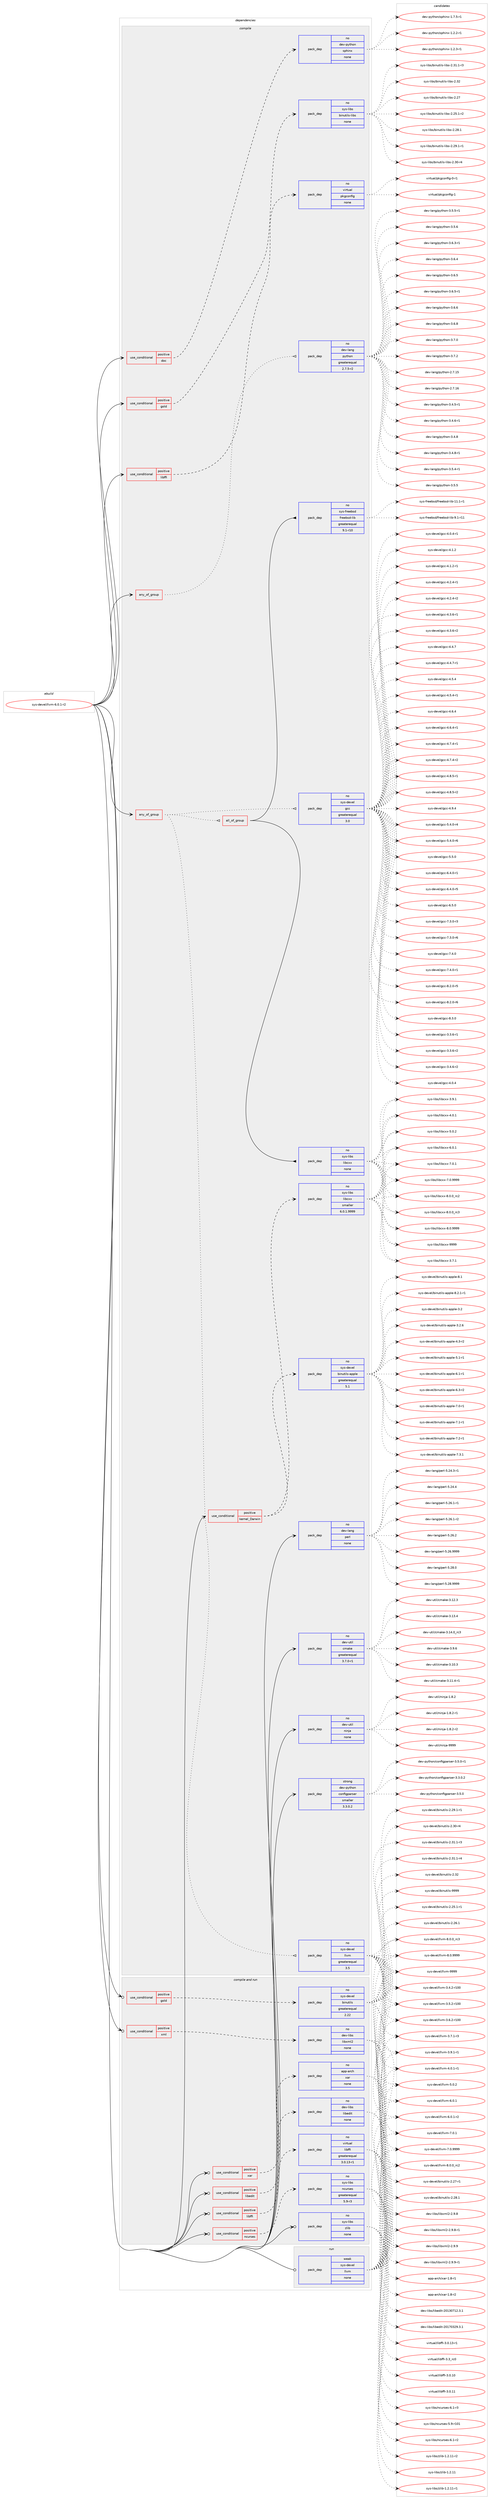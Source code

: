 digraph prolog {

# *************
# Graph options
# *************

newrank=true;
concentrate=true;
compound=true;
graph [rankdir=LR,fontname=Helvetica,fontsize=10,ranksep=1.5];#, ranksep=2.5, nodesep=0.2];
edge  [arrowhead=vee];
node  [fontname=Helvetica,fontsize=10];

# **********
# The ebuild
# **********

subgraph cluster_leftcol {
color=gray;
rank=same;
label=<<i>ebuild</i>>;
id [label="sys-devel/llvm-6.0.1-r2", color=red, width=4, href="../sys-devel/llvm-6.0.1-r2.svg"];
}

# ****************
# The dependencies
# ****************

subgraph cluster_midcol {
color=gray;
label=<<i>dependencies</i>>;
subgraph cluster_compile {
fillcolor="#eeeeee";
style=filled;
label=<<i>compile</i>>;
subgraph any27458 {
dependency1729693 [label=<<TABLE BORDER="0" CELLBORDER="1" CELLSPACING="0" CELLPADDING="4"><TR><TD CELLPADDING="10">any_of_group</TD></TR></TABLE>>, shape=none, color=red];subgraph pack1241264 {
dependency1729694 [label=<<TABLE BORDER="0" CELLBORDER="1" CELLSPACING="0" CELLPADDING="4" WIDTH="220"><TR><TD ROWSPAN="6" CELLPADDING="30">pack_dep</TD></TR><TR><TD WIDTH="110">no</TD></TR><TR><TD>dev-lang</TD></TR><TR><TD>python</TD></TR><TR><TD>greaterequal</TD></TR><TR><TD>2.7.5-r2</TD></TR></TABLE>>, shape=none, color=blue];
}
dependency1729693:e -> dependency1729694:w [weight=20,style="dotted",arrowhead="oinv"];
}
id:e -> dependency1729693:w [weight=20,style="solid",arrowhead="vee"];
subgraph any27459 {
dependency1729695 [label=<<TABLE BORDER="0" CELLBORDER="1" CELLSPACING="0" CELLPADDING="4"><TR><TD CELLPADDING="10">any_of_group</TD></TR></TABLE>>, shape=none, color=red];subgraph pack1241265 {
dependency1729696 [label=<<TABLE BORDER="0" CELLBORDER="1" CELLSPACING="0" CELLPADDING="4" WIDTH="220"><TR><TD ROWSPAN="6" CELLPADDING="30">pack_dep</TD></TR><TR><TD WIDTH="110">no</TD></TR><TR><TD>sys-devel</TD></TR><TR><TD>gcc</TD></TR><TR><TD>greaterequal</TD></TR><TR><TD>3.0</TD></TR></TABLE>>, shape=none, color=blue];
}
dependency1729695:e -> dependency1729696:w [weight=20,style="dotted",arrowhead="oinv"];
subgraph pack1241266 {
dependency1729697 [label=<<TABLE BORDER="0" CELLBORDER="1" CELLSPACING="0" CELLPADDING="4" WIDTH="220"><TR><TD ROWSPAN="6" CELLPADDING="30">pack_dep</TD></TR><TR><TD WIDTH="110">no</TD></TR><TR><TD>sys-devel</TD></TR><TR><TD>llvm</TD></TR><TR><TD>greaterequal</TD></TR><TR><TD>3.5</TD></TR></TABLE>>, shape=none, color=blue];
}
dependency1729695:e -> dependency1729697:w [weight=20,style="dotted",arrowhead="oinv"];
subgraph all905 {
dependency1729698 [label=<<TABLE BORDER="0" CELLBORDER="1" CELLSPACING="0" CELLPADDING="4"><TR><TD CELLPADDING="10">all_of_group</TD></TR></TABLE>>, shape=none, color=red];subgraph pack1241267 {
dependency1729699 [label=<<TABLE BORDER="0" CELLBORDER="1" CELLSPACING="0" CELLPADDING="4" WIDTH="220"><TR><TD ROWSPAN="6" CELLPADDING="30">pack_dep</TD></TR><TR><TD WIDTH="110">no</TD></TR><TR><TD>sys-freebsd</TD></TR><TR><TD>freebsd-lib</TD></TR><TR><TD>greaterequal</TD></TR><TR><TD>9.1-r10</TD></TR></TABLE>>, shape=none, color=blue];
}
dependency1729698:e -> dependency1729699:w [weight=20,style="solid",arrowhead="inv"];
subgraph pack1241268 {
dependency1729700 [label=<<TABLE BORDER="0" CELLBORDER="1" CELLSPACING="0" CELLPADDING="4" WIDTH="220"><TR><TD ROWSPAN="6" CELLPADDING="30">pack_dep</TD></TR><TR><TD WIDTH="110">no</TD></TR><TR><TD>sys-libs</TD></TR><TR><TD>libcxx</TD></TR><TR><TD>none</TD></TR><TR><TD></TD></TR></TABLE>>, shape=none, color=blue];
}
dependency1729698:e -> dependency1729700:w [weight=20,style="solid",arrowhead="inv"];
}
dependency1729695:e -> dependency1729698:w [weight=20,style="dotted",arrowhead="oinv"];
}
id:e -> dependency1729695:w [weight=20,style="solid",arrowhead="vee"];
subgraph cond460069 {
dependency1729701 [label=<<TABLE BORDER="0" CELLBORDER="1" CELLSPACING="0" CELLPADDING="4"><TR><TD ROWSPAN="3" CELLPADDING="10">use_conditional</TD></TR><TR><TD>positive</TD></TR><TR><TD>doc</TD></TR></TABLE>>, shape=none, color=red];
subgraph pack1241269 {
dependency1729702 [label=<<TABLE BORDER="0" CELLBORDER="1" CELLSPACING="0" CELLPADDING="4" WIDTH="220"><TR><TD ROWSPAN="6" CELLPADDING="30">pack_dep</TD></TR><TR><TD WIDTH="110">no</TD></TR><TR><TD>dev-python</TD></TR><TR><TD>sphinx</TD></TR><TR><TD>none</TD></TR><TR><TD></TD></TR></TABLE>>, shape=none, color=blue];
}
dependency1729701:e -> dependency1729702:w [weight=20,style="dashed",arrowhead="vee"];
}
id:e -> dependency1729701:w [weight=20,style="solid",arrowhead="vee"];
subgraph cond460070 {
dependency1729703 [label=<<TABLE BORDER="0" CELLBORDER="1" CELLSPACING="0" CELLPADDING="4"><TR><TD ROWSPAN="3" CELLPADDING="10">use_conditional</TD></TR><TR><TD>positive</TD></TR><TR><TD>gold</TD></TR></TABLE>>, shape=none, color=red];
subgraph pack1241270 {
dependency1729704 [label=<<TABLE BORDER="0" CELLBORDER="1" CELLSPACING="0" CELLPADDING="4" WIDTH="220"><TR><TD ROWSPAN="6" CELLPADDING="30">pack_dep</TD></TR><TR><TD WIDTH="110">no</TD></TR><TR><TD>sys-libs</TD></TR><TR><TD>binutils-libs</TD></TR><TR><TD>none</TD></TR><TR><TD></TD></TR></TABLE>>, shape=none, color=blue];
}
dependency1729703:e -> dependency1729704:w [weight=20,style="dashed",arrowhead="vee"];
}
id:e -> dependency1729703:w [weight=20,style="solid",arrowhead="vee"];
subgraph cond460071 {
dependency1729705 [label=<<TABLE BORDER="0" CELLBORDER="1" CELLSPACING="0" CELLPADDING="4"><TR><TD ROWSPAN="3" CELLPADDING="10">use_conditional</TD></TR><TR><TD>positive</TD></TR><TR><TD>kernel_Darwin</TD></TR></TABLE>>, shape=none, color=red];
subgraph pack1241271 {
dependency1729706 [label=<<TABLE BORDER="0" CELLBORDER="1" CELLSPACING="0" CELLPADDING="4" WIDTH="220"><TR><TD ROWSPAN="6" CELLPADDING="30">pack_dep</TD></TR><TR><TD WIDTH="110">no</TD></TR><TR><TD>sys-libs</TD></TR><TR><TD>libcxx</TD></TR><TR><TD>smaller</TD></TR><TR><TD>6.0.1.9999</TD></TR></TABLE>>, shape=none, color=blue];
}
dependency1729705:e -> dependency1729706:w [weight=20,style="dashed",arrowhead="vee"];
subgraph pack1241272 {
dependency1729707 [label=<<TABLE BORDER="0" CELLBORDER="1" CELLSPACING="0" CELLPADDING="4" WIDTH="220"><TR><TD ROWSPAN="6" CELLPADDING="30">pack_dep</TD></TR><TR><TD WIDTH="110">no</TD></TR><TR><TD>sys-devel</TD></TR><TR><TD>binutils-apple</TD></TR><TR><TD>greaterequal</TD></TR><TR><TD>5.1</TD></TR></TABLE>>, shape=none, color=blue];
}
dependency1729705:e -> dependency1729707:w [weight=20,style="dashed",arrowhead="vee"];
}
id:e -> dependency1729705:w [weight=20,style="solid",arrowhead="vee"];
subgraph cond460072 {
dependency1729708 [label=<<TABLE BORDER="0" CELLBORDER="1" CELLSPACING="0" CELLPADDING="4"><TR><TD ROWSPAN="3" CELLPADDING="10">use_conditional</TD></TR><TR><TD>positive</TD></TR><TR><TD>libffi</TD></TR></TABLE>>, shape=none, color=red];
subgraph pack1241273 {
dependency1729709 [label=<<TABLE BORDER="0" CELLBORDER="1" CELLSPACING="0" CELLPADDING="4" WIDTH="220"><TR><TD ROWSPAN="6" CELLPADDING="30">pack_dep</TD></TR><TR><TD WIDTH="110">no</TD></TR><TR><TD>virtual</TD></TR><TR><TD>pkgconfig</TD></TR><TR><TD>none</TD></TR><TR><TD></TD></TR></TABLE>>, shape=none, color=blue];
}
dependency1729708:e -> dependency1729709:w [weight=20,style="dashed",arrowhead="vee"];
}
id:e -> dependency1729708:w [weight=20,style="solid",arrowhead="vee"];
subgraph pack1241274 {
dependency1729710 [label=<<TABLE BORDER="0" CELLBORDER="1" CELLSPACING="0" CELLPADDING="4" WIDTH="220"><TR><TD ROWSPAN="6" CELLPADDING="30">pack_dep</TD></TR><TR><TD WIDTH="110">no</TD></TR><TR><TD>dev-lang</TD></TR><TR><TD>perl</TD></TR><TR><TD>none</TD></TR><TR><TD></TD></TR></TABLE>>, shape=none, color=blue];
}
id:e -> dependency1729710:w [weight=20,style="solid",arrowhead="vee"];
subgraph pack1241275 {
dependency1729711 [label=<<TABLE BORDER="0" CELLBORDER="1" CELLSPACING="0" CELLPADDING="4" WIDTH="220"><TR><TD ROWSPAN="6" CELLPADDING="30">pack_dep</TD></TR><TR><TD WIDTH="110">no</TD></TR><TR><TD>dev-util</TD></TR><TR><TD>cmake</TD></TR><TR><TD>greaterequal</TD></TR><TR><TD>3.7.0-r1</TD></TR></TABLE>>, shape=none, color=blue];
}
id:e -> dependency1729711:w [weight=20,style="solid",arrowhead="vee"];
subgraph pack1241276 {
dependency1729712 [label=<<TABLE BORDER="0" CELLBORDER="1" CELLSPACING="0" CELLPADDING="4" WIDTH="220"><TR><TD ROWSPAN="6" CELLPADDING="30">pack_dep</TD></TR><TR><TD WIDTH="110">no</TD></TR><TR><TD>dev-util</TD></TR><TR><TD>ninja</TD></TR><TR><TD>none</TD></TR><TR><TD></TD></TR></TABLE>>, shape=none, color=blue];
}
id:e -> dependency1729712:w [weight=20,style="solid",arrowhead="vee"];
subgraph pack1241277 {
dependency1729713 [label=<<TABLE BORDER="0" CELLBORDER="1" CELLSPACING="0" CELLPADDING="4" WIDTH="220"><TR><TD ROWSPAN="6" CELLPADDING="30">pack_dep</TD></TR><TR><TD WIDTH="110">strong</TD></TR><TR><TD>dev-python</TD></TR><TR><TD>configparser</TD></TR><TR><TD>smaller</TD></TR><TR><TD>3.3.0.2</TD></TR></TABLE>>, shape=none, color=blue];
}
id:e -> dependency1729713:w [weight=20,style="solid",arrowhead="vee"];
}
subgraph cluster_compileandrun {
fillcolor="#eeeeee";
style=filled;
label=<<i>compile and run</i>>;
subgraph cond460073 {
dependency1729714 [label=<<TABLE BORDER="0" CELLBORDER="1" CELLSPACING="0" CELLPADDING="4"><TR><TD ROWSPAN="3" CELLPADDING="10">use_conditional</TD></TR><TR><TD>positive</TD></TR><TR><TD>gold</TD></TR></TABLE>>, shape=none, color=red];
subgraph pack1241278 {
dependency1729715 [label=<<TABLE BORDER="0" CELLBORDER="1" CELLSPACING="0" CELLPADDING="4" WIDTH="220"><TR><TD ROWSPAN="6" CELLPADDING="30">pack_dep</TD></TR><TR><TD WIDTH="110">no</TD></TR><TR><TD>sys-devel</TD></TR><TR><TD>binutils</TD></TR><TR><TD>greaterequal</TD></TR><TR><TD>2.22</TD></TR></TABLE>>, shape=none, color=blue];
}
dependency1729714:e -> dependency1729715:w [weight=20,style="dashed",arrowhead="vee"];
}
id:e -> dependency1729714:w [weight=20,style="solid",arrowhead="odotvee"];
subgraph cond460074 {
dependency1729716 [label=<<TABLE BORDER="0" CELLBORDER="1" CELLSPACING="0" CELLPADDING="4"><TR><TD ROWSPAN="3" CELLPADDING="10">use_conditional</TD></TR><TR><TD>positive</TD></TR><TR><TD>libedit</TD></TR></TABLE>>, shape=none, color=red];
subgraph pack1241279 {
dependency1729717 [label=<<TABLE BORDER="0" CELLBORDER="1" CELLSPACING="0" CELLPADDING="4" WIDTH="220"><TR><TD ROWSPAN="6" CELLPADDING="30">pack_dep</TD></TR><TR><TD WIDTH="110">no</TD></TR><TR><TD>dev-libs</TD></TR><TR><TD>libedit</TD></TR><TR><TD>none</TD></TR><TR><TD></TD></TR></TABLE>>, shape=none, color=blue];
}
dependency1729716:e -> dependency1729717:w [weight=20,style="dashed",arrowhead="vee"];
}
id:e -> dependency1729716:w [weight=20,style="solid",arrowhead="odotvee"];
subgraph cond460075 {
dependency1729718 [label=<<TABLE BORDER="0" CELLBORDER="1" CELLSPACING="0" CELLPADDING="4"><TR><TD ROWSPAN="3" CELLPADDING="10">use_conditional</TD></TR><TR><TD>positive</TD></TR><TR><TD>libffi</TD></TR></TABLE>>, shape=none, color=red];
subgraph pack1241280 {
dependency1729719 [label=<<TABLE BORDER="0" CELLBORDER="1" CELLSPACING="0" CELLPADDING="4" WIDTH="220"><TR><TD ROWSPAN="6" CELLPADDING="30">pack_dep</TD></TR><TR><TD WIDTH="110">no</TD></TR><TR><TD>virtual</TD></TR><TR><TD>libffi</TD></TR><TR><TD>greaterequal</TD></TR><TR><TD>3.0.13-r1</TD></TR></TABLE>>, shape=none, color=blue];
}
dependency1729718:e -> dependency1729719:w [weight=20,style="dashed",arrowhead="vee"];
}
id:e -> dependency1729718:w [weight=20,style="solid",arrowhead="odotvee"];
subgraph cond460076 {
dependency1729720 [label=<<TABLE BORDER="0" CELLBORDER="1" CELLSPACING="0" CELLPADDING="4"><TR><TD ROWSPAN="3" CELLPADDING="10">use_conditional</TD></TR><TR><TD>positive</TD></TR><TR><TD>ncurses</TD></TR></TABLE>>, shape=none, color=red];
subgraph pack1241281 {
dependency1729721 [label=<<TABLE BORDER="0" CELLBORDER="1" CELLSPACING="0" CELLPADDING="4" WIDTH="220"><TR><TD ROWSPAN="6" CELLPADDING="30">pack_dep</TD></TR><TR><TD WIDTH="110">no</TD></TR><TR><TD>sys-libs</TD></TR><TR><TD>ncurses</TD></TR><TR><TD>greaterequal</TD></TR><TR><TD>5.9-r3</TD></TR></TABLE>>, shape=none, color=blue];
}
dependency1729720:e -> dependency1729721:w [weight=20,style="dashed",arrowhead="vee"];
}
id:e -> dependency1729720:w [weight=20,style="solid",arrowhead="odotvee"];
subgraph cond460077 {
dependency1729722 [label=<<TABLE BORDER="0" CELLBORDER="1" CELLSPACING="0" CELLPADDING="4"><TR><TD ROWSPAN="3" CELLPADDING="10">use_conditional</TD></TR><TR><TD>positive</TD></TR><TR><TD>xar</TD></TR></TABLE>>, shape=none, color=red];
subgraph pack1241282 {
dependency1729723 [label=<<TABLE BORDER="0" CELLBORDER="1" CELLSPACING="0" CELLPADDING="4" WIDTH="220"><TR><TD ROWSPAN="6" CELLPADDING="30">pack_dep</TD></TR><TR><TD WIDTH="110">no</TD></TR><TR><TD>app-arch</TD></TR><TR><TD>xar</TD></TR><TR><TD>none</TD></TR><TR><TD></TD></TR></TABLE>>, shape=none, color=blue];
}
dependency1729722:e -> dependency1729723:w [weight=20,style="dashed",arrowhead="vee"];
}
id:e -> dependency1729722:w [weight=20,style="solid",arrowhead="odotvee"];
subgraph cond460078 {
dependency1729724 [label=<<TABLE BORDER="0" CELLBORDER="1" CELLSPACING="0" CELLPADDING="4"><TR><TD ROWSPAN="3" CELLPADDING="10">use_conditional</TD></TR><TR><TD>positive</TD></TR><TR><TD>xml</TD></TR></TABLE>>, shape=none, color=red];
subgraph pack1241283 {
dependency1729725 [label=<<TABLE BORDER="0" CELLBORDER="1" CELLSPACING="0" CELLPADDING="4" WIDTH="220"><TR><TD ROWSPAN="6" CELLPADDING="30">pack_dep</TD></TR><TR><TD WIDTH="110">no</TD></TR><TR><TD>dev-libs</TD></TR><TR><TD>libxml2</TD></TR><TR><TD>none</TD></TR><TR><TD></TD></TR></TABLE>>, shape=none, color=blue];
}
dependency1729724:e -> dependency1729725:w [weight=20,style="dashed",arrowhead="vee"];
}
id:e -> dependency1729724:w [weight=20,style="solid",arrowhead="odotvee"];
subgraph pack1241284 {
dependency1729726 [label=<<TABLE BORDER="0" CELLBORDER="1" CELLSPACING="0" CELLPADDING="4" WIDTH="220"><TR><TD ROWSPAN="6" CELLPADDING="30">pack_dep</TD></TR><TR><TD WIDTH="110">no</TD></TR><TR><TD>sys-libs</TD></TR><TR><TD>zlib</TD></TR><TR><TD>none</TD></TR><TR><TD></TD></TR></TABLE>>, shape=none, color=blue];
}
id:e -> dependency1729726:w [weight=20,style="solid",arrowhead="odotvee"];
}
subgraph cluster_run {
fillcolor="#eeeeee";
style=filled;
label=<<i>run</i>>;
subgraph pack1241285 {
dependency1729727 [label=<<TABLE BORDER="0" CELLBORDER="1" CELLSPACING="0" CELLPADDING="4" WIDTH="220"><TR><TD ROWSPAN="6" CELLPADDING="30">pack_dep</TD></TR><TR><TD WIDTH="110">weak</TD></TR><TR><TD>sys-devel</TD></TR><TR><TD>llvm</TD></TR><TR><TD>none</TD></TR><TR><TD></TD></TR></TABLE>>, shape=none, color=blue];
}
id:e -> dependency1729727:w [weight=20,style="solid",arrowhead="odot"];
}
}

# **************
# The candidates
# **************

subgraph cluster_choices {
rank=same;
color=gray;
label=<<i>candidates</i>>;

subgraph choice1241264 {
color=black;
nodesep=1;
choice10010111845108971101034711212111610411111045504655464953 [label="dev-lang/python-2.7.15", color=red, width=4,href="../dev-lang/python-2.7.15.svg"];
choice10010111845108971101034711212111610411111045504655464954 [label="dev-lang/python-2.7.16", color=red, width=4,href="../dev-lang/python-2.7.16.svg"];
choice1001011184510897110103471121211161041111104551465246534511449 [label="dev-lang/python-3.4.5-r1", color=red, width=4,href="../dev-lang/python-3.4.5-r1.svg"];
choice1001011184510897110103471121211161041111104551465246544511449 [label="dev-lang/python-3.4.6-r1", color=red, width=4,href="../dev-lang/python-3.4.6-r1.svg"];
choice100101118451089711010347112121116104111110455146524656 [label="dev-lang/python-3.4.8", color=red, width=4,href="../dev-lang/python-3.4.8.svg"];
choice1001011184510897110103471121211161041111104551465246564511449 [label="dev-lang/python-3.4.8-r1", color=red, width=4,href="../dev-lang/python-3.4.8-r1.svg"];
choice1001011184510897110103471121211161041111104551465346524511449 [label="dev-lang/python-3.5.4-r1", color=red, width=4,href="../dev-lang/python-3.5.4-r1.svg"];
choice100101118451089711010347112121116104111110455146534653 [label="dev-lang/python-3.5.5", color=red, width=4,href="../dev-lang/python-3.5.5.svg"];
choice1001011184510897110103471121211161041111104551465346534511449 [label="dev-lang/python-3.5.5-r1", color=red, width=4,href="../dev-lang/python-3.5.5-r1.svg"];
choice100101118451089711010347112121116104111110455146534654 [label="dev-lang/python-3.5.6", color=red, width=4,href="../dev-lang/python-3.5.6.svg"];
choice1001011184510897110103471121211161041111104551465446514511449 [label="dev-lang/python-3.6.3-r1", color=red, width=4,href="../dev-lang/python-3.6.3-r1.svg"];
choice100101118451089711010347112121116104111110455146544652 [label="dev-lang/python-3.6.4", color=red, width=4,href="../dev-lang/python-3.6.4.svg"];
choice100101118451089711010347112121116104111110455146544653 [label="dev-lang/python-3.6.5", color=red, width=4,href="../dev-lang/python-3.6.5.svg"];
choice1001011184510897110103471121211161041111104551465446534511449 [label="dev-lang/python-3.6.5-r1", color=red, width=4,href="../dev-lang/python-3.6.5-r1.svg"];
choice100101118451089711010347112121116104111110455146544654 [label="dev-lang/python-3.6.6", color=red, width=4,href="../dev-lang/python-3.6.6.svg"];
choice100101118451089711010347112121116104111110455146544656 [label="dev-lang/python-3.6.8", color=red, width=4,href="../dev-lang/python-3.6.8.svg"];
choice100101118451089711010347112121116104111110455146554648 [label="dev-lang/python-3.7.0", color=red, width=4,href="../dev-lang/python-3.7.0.svg"];
choice100101118451089711010347112121116104111110455146554650 [label="dev-lang/python-3.7.2", color=red, width=4,href="../dev-lang/python-3.7.2.svg"];
dependency1729694:e -> choice10010111845108971101034711212111610411111045504655464953:w [style=dotted,weight="100"];
dependency1729694:e -> choice10010111845108971101034711212111610411111045504655464954:w [style=dotted,weight="100"];
dependency1729694:e -> choice1001011184510897110103471121211161041111104551465246534511449:w [style=dotted,weight="100"];
dependency1729694:e -> choice1001011184510897110103471121211161041111104551465246544511449:w [style=dotted,weight="100"];
dependency1729694:e -> choice100101118451089711010347112121116104111110455146524656:w [style=dotted,weight="100"];
dependency1729694:e -> choice1001011184510897110103471121211161041111104551465246564511449:w [style=dotted,weight="100"];
dependency1729694:e -> choice1001011184510897110103471121211161041111104551465346524511449:w [style=dotted,weight="100"];
dependency1729694:e -> choice100101118451089711010347112121116104111110455146534653:w [style=dotted,weight="100"];
dependency1729694:e -> choice1001011184510897110103471121211161041111104551465346534511449:w [style=dotted,weight="100"];
dependency1729694:e -> choice100101118451089711010347112121116104111110455146534654:w [style=dotted,weight="100"];
dependency1729694:e -> choice1001011184510897110103471121211161041111104551465446514511449:w [style=dotted,weight="100"];
dependency1729694:e -> choice100101118451089711010347112121116104111110455146544652:w [style=dotted,weight="100"];
dependency1729694:e -> choice100101118451089711010347112121116104111110455146544653:w [style=dotted,weight="100"];
dependency1729694:e -> choice1001011184510897110103471121211161041111104551465446534511449:w [style=dotted,weight="100"];
dependency1729694:e -> choice100101118451089711010347112121116104111110455146544654:w [style=dotted,weight="100"];
dependency1729694:e -> choice100101118451089711010347112121116104111110455146544656:w [style=dotted,weight="100"];
dependency1729694:e -> choice100101118451089711010347112121116104111110455146554648:w [style=dotted,weight="100"];
dependency1729694:e -> choice100101118451089711010347112121116104111110455146554650:w [style=dotted,weight="100"];
}
subgraph choice1241265 {
color=black;
nodesep=1;
choice115121115451001011181011084710399994551465146544511449 [label="sys-devel/gcc-3.3.6-r1", color=red, width=4,href="../sys-devel/gcc-3.3.6-r1.svg"];
choice115121115451001011181011084710399994551465146544511450 [label="sys-devel/gcc-3.3.6-r2", color=red, width=4,href="../sys-devel/gcc-3.3.6-r2.svg"];
choice115121115451001011181011084710399994551465246544511450 [label="sys-devel/gcc-3.4.6-r2", color=red, width=4,href="../sys-devel/gcc-3.4.6-r2.svg"];
choice11512111545100101118101108471039999455246484652 [label="sys-devel/gcc-4.0.4", color=red, width=4,href="../sys-devel/gcc-4.0.4.svg"];
choice115121115451001011181011084710399994552464846524511449 [label="sys-devel/gcc-4.0.4-r1", color=red, width=4,href="../sys-devel/gcc-4.0.4-r1.svg"];
choice11512111545100101118101108471039999455246494650 [label="sys-devel/gcc-4.1.2", color=red, width=4,href="../sys-devel/gcc-4.1.2.svg"];
choice115121115451001011181011084710399994552464946504511449 [label="sys-devel/gcc-4.1.2-r1", color=red, width=4,href="../sys-devel/gcc-4.1.2-r1.svg"];
choice115121115451001011181011084710399994552465046524511449 [label="sys-devel/gcc-4.2.4-r1", color=red, width=4,href="../sys-devel/gcc-4.2.4-r1.svg"];
choice115121115451001011181011084710399994552465046524511450 [label="sys-devel/gcc-4.2.4-r2", color=red, width=4,href="../sys-devel/gcc-4.2.4-r2.svg"];
choice115121115451001011181011084710399994552465146544511449 [label="sys-devel/gcc-4.3.6-r1", color=red, width=4,href="../sys-devel/gcc-4.3.6-r1.svg"];
choice115121115451001011181011084710399994552465146544511450 [label="sys-devel/gcc-4.3.6-r2", color=red, width=4,href="../sys-devel/gcc-4.3.6-r2.svg"];
choice11512111545100101118101108471039999455246524655 [label="sys-devel/gcc-4.4.7", color=red, width=4,href="../sys-devel/gcc-4.4.7.svg"];
choice115121115451001011181011084710399994552465246554511449 [label="sys-devel/gcc-4.4.7-r1", color=red, width=4,href="../sys-devel/gcc-4.4.7-r1.svg"];
choice11512111545100101118101108471039999455246534652 [label="sys-devel/gcc-4.5.4", color=red, width=4,href="../sys-devel/gcc-4.5.4.svg"];
choice115121115451001011181011084710399994552465346524511449 [label="sys-devel/gcc-4.5.4-r1", color=red, width=4,href="../sys-devel/gcc-4.5.4-r1.svg"];
choice11512111545100101118101108471039999455246544652 [label="sys-devel/gcc-4.6.4", color=red, width=4,href="../sys-devel/gcc-4.6.4.svg"];
choice115121115451001011181011084710399994552465446524511449 [label="sys-devel/gcc-4.6.4-r1", color=red, width=4,href="../sys-devel/gcc-4.6.4-r1.svg"];
choice115121115451001011181011084710399994552465546524511449 [label="sys-devel/gcc-4.7.4-r1", color=red, width=4,href="../sys-devel/gcc-4.7.4-r1.svg"];
choice115121115451001011181011084710399994552465546524511450 [label="sys-devel/gcc-4.7.4-r2", color=red, width=4,href="../sys-devel/gcc-4.7.4-r2.svg"];
choice115121115451001011181011084710399994552465646534511449 [label="sys-devel/gcc-4.8.5-r1", color=red, width=4,href="../sys-devel/gcc-4.8.5-r1.svg"];
choice115121115451001011181011084710399994552465646534511450 [label="sys-devel/gcc-4.8.5-r2", color=red, width=4,href="../sys-devel/gcc-4.8.5-r2.svg"];
choice11512111545100101118101108471039999455246574652 [label="sys-devel/gcc-4.9.4", color=red, width=4,href="../sys-devel/gcc-4.9.4.svg"];
choice115121115451001011181011084710399994553465246484511452 [label="sys-devel/gcc-5.4.0-r4", color=red, width=4,href="../sys-devel/gcc-5.4.0-r4.svg"];
choice115121115451001011181011084710399994553465246484511454 [label="sys-devel/gcc-5.4.0-r6", color=red, width=4,href="../sys-devel/gcc-5.4.0-r6.svg"];
choice11512111545100101118101108471039999455346534648 [label="sys-devel/gcc-5.5.0", color=red, width=4,href="../sys-devel/gcc-5.5.0.svg"];
choice115121115451001011181011084710399994554465246484511449 [label="sys-devel/gcc-6.4.0-r1", color=red, width=4,href="../sys-devel/gcc-6.4.0-r1.svg"];
choice115121115451001011181011084710399994554465246484511453 [label="sys-devel/gcc-6.4.0-r5", color=red, width=4,href="../sys-devel/gcc-6.4.0-r5.svg"];
choice11512111545100101118101108471039999455446534648 [label="sys-devel/gcc-6.5.0", color=red, width=4,href="../sys-devel/gcc-6.5.0.svg"];
choice115121115451001011181011084710399994555465146484511451 [label="sys-devel/gcc-7.3.0-r3", color=red, width=4,href="../sys-devel/gcc-7.3.0-r3.svg"];
choice115121115451001011181011084710399994555465146484511454 [label="sys-devel/gcc-7.3.0-r6", color=red, width=4,href="../sys-devel/gcc-7.3.0-r6.svg"];
choice11512111545100101118101108471039999455546524648 [label="sys-devel/gcc-7.4.0", color=red, width=4,href="../sys-devel/gcc-7.4.0.svg"];
choice115121115451001011181011084710399994555465246484511449 [label="sys-devel/gcc-7.4.0-r1", color=red, width=4,href="../sys-devel/gcc-7.4.0-r1.svg"];
choice115121115451001011181011084710399994556465046484511453 [label="sys-devel/gcc-8.2.0-r5", color=red, width=4,href="../sys-devel/gcc-8.2.0-r5.svg"];
choice115121115451001011181011084710399994556465046484511454 [label="sys-devel/gcc-8.2.0-r6", color=red, width=4,href="../sys-devel/gcc-8.2.0-r6.svg"];
choice11512111545100101118101108471039999455646514648 [label="sys-devel/gcc-8.3.0", color=red, width=4,href="../sys-devel/gcc-8.3.0.svg"];
dependency1729696:e -> choice115121115451001011181011084710399994551465146544511449:w [style=dotted,weight="100"];
dependency1729696:e -> choice115121115451001011181011084710399994551465146544511450:w [style=dotted,weight="100"];
dependency1729696:e -> choice115121115451001011181011084710399994551465246544511450:w [style=dotted,weight="100"];
dependency1729696:e -> choice11512111545100101118101108471039999455246484652:w [style=dotted,weight="100"];
dependency1729696:e -> choice115121115451001011181011084710399994552464846524511449:w [style=dotted,weight="100"];
dependency1729696:e -> choice11512111545100101118101108471039999455246494650:w [style=dotted,weight="100"];
dependency1729696:e -> choice115121115451001011181011084710399994552464946504511449:w [style=dotted,weight="100"];
dependency1729696:e -> choice115121115451001011181011084710399994552465046524511449:w [style=dotted,weight="100"];
dependency1729696:e -> choice115121115451001011181011084710399994552465046524511450:w [style=dotted,weight="100"];
dependency1729696:e -> choice115121115451001011181011084710399994552465146544511449:w [style=dotted,weight="100"];
dependency1729696:e -> choice115121115451001011181011084710399994552465146544511450:w [style=dotted,weight="100"];
dependency1729696:e -> choice11512111545100101118101108471039999455246524655:w [style=dotted,weight="100"];
dependency1729696:e -> choice115121115451001011181011084710399994552465246554511449:w [style=dotted,weight="100"];
dependency1729696:e -> choice11512111545100101118101108471039999455246534652:w [style=dotted,weight="100"];
dependency1729696:e -> choice115121115451001011181011084710399994552465346524511449:w [style=dotted,weight="100"];
dependency1729696:e -> choice11512111545100101118101108471039999455246544652:w [style=dotted,weight="100"];
dependency1729696:e -> choice115121115451001011181011084710399994552465446524511449:w [style=dotted,weight="100"];
dependency1729696:e -> choice115121115451001011181011084710399994552465546524511449:w [style=dotted,weight="100"];
dependency1729696:e -> choice115121115451001011181011084710399994552465546524511450:w [style=dotted,weight="100"];
dependency1729696:e -> choice115121115451001011181011084710399994552465646534511449:w [style=dotted,weight="100"];
dependency1729696:e -> choice115121115451001011181011084710399994552465646534511450:w [style=dotted,weight="100"];
dependency1729696:e -> choice11512111545100101118101108471039999455246574652:w [style=dotted,weight="100"];
dependency1729696:e -> choice115121115451001011181011084710399994553465246484511452:w [style=dotted,weight="100"];
dependency1729696:e -> choice115121115451001011181011084710399994553465246484511454:w [style=dotted,weight="100"];
dependency1729696:e -> choice11512111545100101118101108471039999455346534648:w [style=dotted,weight="100"];
dependency1729696:e -> choice115121115451001011181011084710399994554465246484511449:w [style=dotted,weight="100"];
dependency1729696:e -> choice115121115451001011181011084710399994554465246484511453:w [style=dotted,weight="100"];
dependency1729696:e -> choice11512111545100101118101108471039999455446534648:w [style=dotted,weight="100"];
dependency1729696:e -> choice115121115451001011181011084710399994555465146484511451:w [style=dotted,weight="100"];
dependency1729696:e -> choice115121115451001011181011084710399994555465146484511454:w [style=dotted,weight="100"];
dependency1729696:e -> choice11512111545100101118101108471039999455546524648:w [style=dotted,weight="100"];
dependency1729696:e -> choice115121115451001011181011084710399994555465246484511449:w [style=dotted,weight="100"];
dependency1729696:e -> choice115121115451001011181011084710399994556465046484511453:w [style=dotted,weight="100"];
dependency1729696:e -> choice115121115451001011181011084710399994556465046484511454:w [style=dotted,weight="100"];
dependency1729696:e -> choice11512111545100101118101108471039999455646514648:w [style=dotted,weight="100"];
}
subgraph choice1241266 {
color=black;
nodesep=1;
choice115121115451001011181011084710810811810945514652465045114494848 [label="sys-devel/llvm-3.4.2-r100", color=red, width=4,href="../sys-devel/llvm-3.4.2-r100.svg"];
choice115121115451001011181011084710810811810945514653465045114494848 [label="sys-devel/llvm-3.5.2-r100", color=red, width=4,href="../sys-devel/llvm-3.5.2-r100.svg"];
choice115121115451001011181011084710810811810945514654465045114494848 [label="sys-devel/llvm-3.6.2-r100", color=red, width=4,href="../sys-devel/llvm-3.6.2-r100.svg"];
choice11512111545100101118101108471081081181094551465546494511451 [label="sys-devel/llvm-3.7.1-r3", color=red, width=4,href="../sys-devel/llvm-3.7.1-r3.svg"];
choice11512111545100101118101108471081081181094551465746494511449 [label="sys-devel/llvm-3.9.1-r1", color=red, width=4,href="../sys-devel/llvm-3.9.1-r1.svg"];
choice11512111545100101118101108471081081181094552464846494511449 [label="sys-devel/llvm-4.0.1-r1", color=red, width=4,href="../sys-devel/llvm-4.0.1-r1.svg"];
choice1151211154510010111810110847108108118109455346484650 [label="sys-devel/llvm-5.0.2", color=red, width=4,href="../sys-devel/llvm-5.0.2.svg"];
choice1151211154510010111810110847108108118109455446484649 [label="sys-devel/llvm-6.0.1", color=red, width=4,href="../sys-devel/llvm-6.0.1.svg"];
choice11512111545100101118101108471081081181094554464846494511450 [label="sys-devel/llvm-6.0.1-r2", color=red, width=4,href="../sys-devel/llvm-6.0.1-r2.svg"];
choice1151211154510010111810110847108108118109455546484649 [label="sys-devel/llvm-7.0.1", color=red, width=4,href="../sys-devel/llvm-7.0.1.svg"];
choice1151211154510010111810110847108108118109455546484657575757 [label="sys-devel/llvm-7.0.9999", color=red, width=4,href="../sys-devel/llvm-7.0.9999.svg"];
choice1151211154510010111810110847108108118109455646484648951149950 [label="sys-devel/llvm-8.0.0_rc2", color=red, width=4,href="../sys-devel/llvm-8.0.0_rc2.svg"];
choice1151211154510010111810110847108108118109455646484648951149951 [label="sys-devel/llvm-8.0.0_rc3", color=red, width=4,href="../sys-devel/llvm-8.0.0_rc3.svg"];
choice1151211154510010111810110847108108118109455646484657575757 [label="sys-devel/llvm-8.0.9999", color=red, width=4,href="../sys-devel/llvm-8.0.9999.svg"];
choice11512111545100101118101108471081081181094557575757 [label="sys-devel/llvm-9999", color=red, width=4,href="../sys-devel/llvm-9999.svg"];
dependency1729697:e -> choice115121115451001011181011084710810811810945514652465045114494848:w [style=dotted,weight="100"];
dependency1729697:e -> choice115121115451001011181011084710810811810945514653465045114494848:w [style=dotted,weight="100"];
dependency1729697:e -> choice115121115451001011181011084710810811810945514654465045114494848:w [style=dotted,weight="100"];
dependency1729697:e -> choice11512111545100101118101108471081081181094551465546494511451:w [style=dotted,weight="100"];
dependency1729697:e -> choice11512111545100101118101108471081081181094551465746494511449:w [style=dotted,weight="100"];
dependency1729697:e -> choice11512111545100101118101108471081081181094552464846494511449:w [style=dotted,weight="100"];
dependency1729697:e -> choice1151211154510010111810110847108108118109455346484650:w [style=dotted,weight="100"];
dependency1729697:e -> choice1151211154510010111810110847108108118109455446484649:w [style=dotted,weight="100"];
dependency1729697:e -> choice11512111545100101118101108471081081181094554464846494511450:w [style=dotted,weight="100"];
dependency1729697:e -> choice1151211154510010111810110847108108118109455546484649:w [style=dotted,weight="100"];
dependency1729697:e -> choice1151211154510010111810110847108108118109455546484657575757:w [style=dotted,weight="100"];
dependency1729697:e -> choice1151211154510010111810110847108108118109455646484648951149950:w [style=dotted,weight="100"];
dependency1729697:e -> choice1151211154510010111810110847108108118109455646484648951149951:w [style=dotted,weight="100"];
dependency1729697:e -> choice1151211154510010111810110847108108118109455646484657575757:w [style=dotted,weight="100"];
dependency1729697:e -> choice11512111545100101118101108471081081181094557575757:w [style=dotted,weight="100"];
}
subgraph choice1241267 {
color=black;
nodesep=1;
choice11512111545102114101101981151004710211410110198115100451081059845494946494511449 [label="sys-freebsd/freebsd-lib-11.1-r1", color=red, width=4,href="../sys-freebsd/freebsd-lib-11.1-r1.svg"];
choice11512111545102114101101981151004710211410110198115100451081059845574649451144949 [label="sys-freebsd/freebsd-lib-9.1-r11", color=red, width=4,href="../sys-freebsd/freebsd-lib-9.1-r11.svg"];
dependency1729699:e -> choice11512111545102114101101981151004710211410110198115100451081059845494946494511449:w [style=dotted,weight="100"];
dependency1729699:e -> choice11512111545102114101101981151004710211410110198115100451081059845574649451144949:w [style=dotted,weight="100"];
}
subgraph choice1241268 {
color=black;
nodesep=1;
choice1151211154510810598115471081059899120120455146554649 [label="sys-libs/libcxx-3.7.1", color=red, width=4,href="../sys-libs/libcxx-3.7.1.svg"];
choice1151211154510810598115471081059899120120455146574649 [label="sys-libs/libcxx-3.9.1", color=red, width=4,href="../sys-libs/libcxx-3.9.1.svg"];
choice1151211154510810598115471081059899120120455246484649 [label="sys-libs/libcxx-4.0.1", color=red, width=4,href="../sys-libs/libcxx-4.0.1.svg"];
choice1151211154510810598115471081059899120120455346484650 [label="sys-libs/libcxx-5.0.2", color=red, width=4,href="../sys-libs/libcxx-5.0.2.svg"];
choice1151211154510810598115471081059899120120455446484649 [label="sys-libs/libcxx-6.0.1", color=red, width=4,href="../sys-libs/libcxx-6.0.1.svg"];
choice1151211154510810598115471081059899120120455546484649 [label="sys-libs/libcxx-7.0.1", color=red, width=4,href="../sys-libs/libcxx-7.0.1.svg"];
choice1151211154510810598115471081059899120120455546484657575757 [label="sys-libs/libcxx-7.0.9999", color=red, width=4,href="../sys-libs/libcxx-7.0.9999.svg"];
choice1151211154510810598115471081059899120120455646484648951149950 [label="sys-libs/libcxx-8.0.0_rc2", color=red, width=4,href="../sys-libs/libcxx-8.0.0_rc2.svg"];
choice1151211154510810598115471081059899120120455646484648951149951 [label="sys-libs/libcxx-8.0.0_rc3", color=red, width=4,href="../sys-libs/libcxx-8.0.0_rc3.svg"];
choice1151211154510810598115471081059899120120455646484657575757 [label="sys-libs/libcxx-8.0.9999", color=red, width=4,href="../sys-libs/libcxx-8.0.9999.svg"];
choice11512111545108105981154710810598991201204557575757 [label="sys-libs/libcxx-9999", color=red, width=4,href="../sys-libs/libcxx-9999.svg"];
dependency1729700:e -> choice1151211154510810598115471081059899120120455146554649:w [style=dotted,weight="100"];
dependency1729700:e -> choice1151211154510810598115471081059899120120455146574649:w [style=dotted,weight="100"];
dependency1729700:e -> choice1151211154510810598115471081059899120120455246484649:w [style=dotted,weight="100"];
dependency1729700:e -> choice1151211154510810598115471081059899120120455346484650:w [style=dotted,weight="100"];
dependency1729700:e -> choice1151211154510810598115471081059899120120455446484649:w [style=dotted,weight="100"];
dependency1729700:e -> choice1151211154510810598115471081059899120120455546484649:w [style=dotted,weight="100"];
dependency1729700:e -> choice1151211154510810598115471081059899120120455546484657575757:w [style=dotted,weight="100"];
dependency1729700:e -> choice1151211154510810598115471081059899120120455646484648951149950:w [style=dotted,weight="100"];
dependency1729700:e -> choice1151211154510810598115471081059899120120455646484648951149951:w [style=dotted,weight="100"];
dependency1729700:e -> choice1151211154510810598115471081059899120120455646484657575757:w [style=dotted,weight="100"];
dependency1729700:e -> choice11512111545108105981154710810598991201204557575757:w [style=dotted,weight="100"];
}
subgraph choice1241269 {
color=black;
nodesep=1;
choice10010111845112121116104111110471151121041051101204549465046504511449 [label="dev-python/sphinx-1.2.2-r1", color=red, width=4,href="../dev-python/sphinx-1.2.2-r1.svg"];
choice10010111845112121116104111110471151121041051101204549465046514511449 [label="dev-python/sphinx-1.2.3-r1", color=red, width=4,href="../dev-python/sphinx-1.2.3-r1.svg"];
choice10010111845112121116104111110471151121041051101204549465546534511449 [label="dev-python/sphinx-1.7.5-r1", color=red, width=4,href="../dev-python/sphinx-1.7.5-r1.svg"];
dependency1729702:e -> choice10010111845112121116104111110471151121041051101204549465046504511449:w [style=dotted,weight="100"];
dependency1729702:e -> choice10010111845112121116104111110471151121041051101204549465046514511449:w [style=dotted,weight="100"];
dependency1729702:e -> choice10010111845112121116104111110471151121041051101204549465546534511449:w [style=dotted,weight="100"];
}
subgraph choice1241270 {
color=black;
nodesep=1;
choice115121115451081059811547981051101171161051081154510810598115455046505346494511450 [label="sys-libs/binutils-libs-2.25.1-r2", color=red, width=4,href="../sys-libs/binutils-libs-2.25.1-r2.svg"];
choice1151211154510810598115479810511011711610510811545108105981154550465055 [label="sys-libs/binutils-libs-2.27", color=red, width=4,href="../sys-libs/binutils-libs-2.27.svg"];
choice11512111545108105981154798105110117116105108115451081059811545504650564649 [label="sys-libs/binutils-libs-2.28.1", color=red, width=4,href="../sys-libs/binutils-libs-2.28.1.svg"];
choice115121115451081059811547981051101171161051081154510810598115455046505746494511449 [label="sys-libs/binutils-libs-2.29.1-r1", color=red, width=4,href="../sys-libs/binutils-libs-2.29.1-r1.svg"];
choice11512111545108105981154798105110117116105108115451081059811545504651484511452 [label="sys-libs/binutils-libs-2.30-r4", color=red, width=4,href="../sys-libs/binutils-libs-2.30-r4.svg"];
choice115121115451081059811547981051101171161051081154510810598115455046514946494511451 [label="sys-libs/binutils-libs-2.31.1-r3", color=red, width=4,href="../sys-libs/binutils-libs-2.31.1-r3.svg"];
choice1151211154510810598115479810511011711610510811545108105981154550465150 [label="sys-libs/binutils-libs-2.32", color=red, width=4,href="../sys-libs/binutils-libs-2.32.svg"];
dependency1729704:e -> choice115121115451081059811547981051101171161051081154510810598115455046505346494511450:w [style=dotted,weight="100"];
dependency1729704:e -> choice1151211154510810598115479810511011711610510811545108105981154550465055:w [style=dotted,weight="100"];
dependency1729704:e -> choice11512111545108105981154798105110117116105108115451081059811545504650564649:w [style=dotted,weight="100"];
dependency1729704:e -> choice115121115451081059811547981051101171161051081154510810598115455046505746494511449:w [style=dotted,weight="100"];
dependency1729704:e -> choice11512111545108105981154798105110117116105108115451081059811545504651484511452:w [style=dotted,weight="100"];
dependency1729704:e -> choice115121115451081059811547981051101171161051081154510810598115455046514946494511451:w [style=dotted,weight="100"];
dependency1729704:e -> choice1151211154510810598115479810511011711610510811545108105981154550465150:w [style=dotted,weight="100"];
}
subgraph choice1241271 {
color=black;
nodesep=1;
choice1151211154510810598115471081059899120120455146554649 [label="sys-libs/libcxx-3.7.1", color=red, width=4,href="../sys-libs/libcxx-3.7.1.svg"];
choice1151211154510810598115471081059899120120455146574649 [label="sys-libs/libcxx-3.9.1", color=red, width=4,href="../sys-libs/libcxx-3.9.1.svg"];
choice1151211154510810598115471081059899120120455246484649 [label="sys-libs/libcxx-4.0.1", color=red, width=4,href="../sys-libs/libcxx-4.0.1.svg"];
choice1151211154510810598115471081059899120120455346484650 [label="sys-libs/libcxx-5.0.2", color=red, width=4,href="../sys-libs/libcxx-5.0.2.svg"];
choice1151211154510810598115471081059899120120455446484649 [label="sys-libs/libcxx-6.0.1", color=red, width=4,href="../sys-libs/libcxx-6.0.1.svg"];
choice1151211154510810598115471081059899120120455546484649 [label="sys-libs/libcxx-7.0.1", color=red, width=4,href="../sys-libs/libcxx-7.0.1.svg"];
choice1151211154510810598115471081059899120120455546484657575757 [label="sys-libs/libcxx-7.0.9999", color=red, width=4,href="../sys-libs/libcxx-7.0.9999.svg"];
choice1151211154510810598115471081059899120120455646484648951149950 [label="sys-libs/libcxx-8.0.0_rc2", color=red, width=4,href="../sys-libs/libcxx-8.0.0_rc2.svg"];
choice1151211154510810598115471081059899120120455646484648951149951 [label="sys-libs/libcxx-8.0.0_rc3", color=red, width=4,href="../sys-libs/libcxx-8.0.0_rc3.svg"];
choice1151211154510810598115471081059899120120455646484657575757 [label="sys-libs/libcxx-8.0.9999", color=red, width=4,href="../sys-libs/libcxx-8.0.9999.svg"];
choice11512111545108105981154710810598991201204557575757 [label="sys-libs/libcxx-9999", color=red, width=4,href="../sys-libs/libcxx-9999.svg"];
dependency1729706:e -> choice1151211154510810598115471081059899120120455146554649:w [style=dotted,weight="100"];
dependency1729706:e -> choice1151211154510810598115471081059899120120455146574649:w [style=dotted,weight="100"];
dependency1729706:e -> choice1151211154510810598115471081059899120120455246484649:w [style=dotted,weight="100"];
dependency1729706:e -> choice1151211154510810598115471081059899120120455346484650:w [style=dotted,weight="100"];
dependency1729706:e -> choice1151211154510810598115471081059899120120455446484649:w [style=dotted,weight="100"];
dependency1729706:e -> choice1151211154510810598115471081059899120120455546484649:w [style=dotted,weight="100"];
dependency1729706:e -> choice1151211154510810598115471081059899120120455546484657575757:w [style=dotted,weight="100"];
dependency1729706:e -> choice1151211154510810598115471081059899120120455646484648951149950:w [style=dotted,weight="100"];
dependency1729706:e -> choice1151211154510810598115471081059899120120455646484648951149951:w [style=dotted,weight="100"];
dependency1729706:e -> choice1151211154510810598115471081059899120120455646484657575757:w [style=dotted,weight="100"];
dependency1729706:e -> choice11512111545108105981154710810598991201204557575757:w [style=dotted,weight="100"];
}
subgraph choice1241272 {
color=black;
nodesep=1;
choice115121115451001011181011084798105110117116105108115459711211210810145514650 [label="sys-devel/binutils-apple-3.2", color=red, width=4,href="../sys-devel/binutils-apple-3.2.svg"];
choice1151211154510010111810110847981051101171161051081154597112112108101455146504654 [label="sys-devel/binutils-apple-3.2.6", color=red, width=4,href="../sys-devel/binutils-apple-3.2.6.svg"];
choice1151211154510010111810110847981051101171161051081154597112112108101455246514511450 [label="sys-devel/binutils-apple-4.3-r2", color=red, width=4,href="../sys-devel/binutils-apple-4.3-r2.svg"];
choice1151211154510010111810110847981051101171161051081154597112112108101455346494511449 [label="sys-devel/binutils-apple-5.1-r1", color=red, width=4,href="../sys-devel/binutils-apple-5.1-r1.svg"];
choice1151211154510010111810110847981051101171161051081154597112112108101455446494511449 [label="sys-devel/binutils-apple-6.1-r1", color=red, width=4,href="../sys-devel/binutils-apple-6.1-r1.svg"];
choice1151211154510010111810110847981051101171161051081154597112112108101455446514511450 [label="sys-devel/binutils-apple-6.3-r2", color=red, width=4,href="../sys-devel/binutils-apple-6.3-r2.svg"];
choice1151211154510010111810110847981051101171161051081154597112112108101455546484511449 [label="sys-devel/binutils-apple-7.0-r1", color=red, width=4,href="../sys-devel/binutils-apple-7.0-r1.svg"];
choice1151211154510010111810110847981051101171161051081154597112112108101455546494511449 [label="sys-devel/binutils-apple-7.1-r1", color=red, width=4,href="../sys-devel/binutils-apple-7.1-r1.svg"];
choice1151211154510010111810110847981051101171161051081154597112112108101455546504511449 [label="sys-devel/binutils-apple-7.2-r1", color=red, width=4,href="../sys-devel/binutils-apple-7.2-r1.svg"];
choice1151211154510010111810110847981051101171161051081154597112112108101455546514649 [label="sys-devel/binutils-apple-7.3.1", color=red, width=4,href="../sys-devel/binutils-apple-7.3.1.svg"];
choice115121115451001011181011084798105110117116105108115459711211210810145564649 [label="sys-devel/binutils-apple-8.1", color=red, width=4,href="../sys-devel/binutils-apple-8.1.svg"];
choice11512111545100101118101108479810511011711610510811545971121121081014556465046494511449 [label="sys-devel/binutils-apple-8.2.1-r1", color=red, width=4,href="../sys-devel/binutils-apple-8.2.1-r1.svg"];
dependency1729707:e -> choice115121115451001011181011084798105110117116105108115459711211210810145514650:w [style=dotted,weight="100"];
dependency1729707:e -> choice1151211154510010111810110847981051101171161051081154597112112108101455146504654:w [style=dotted,weight="100"];
dependency1729707:e -> choice1151211154510010111810110847981051101171161051081154597112112108101455246514511450:w [style=dotted,weight="100"];
dependency1729707:e -> choice1151211154510010111810110847981051101171161051081154597112112108101455346494511449:w [style=dotted,weight="100"];
dependency1729707:e -> choice1151211154510010111810110847981051101171161051081154597112112108101455446494511449:w [style=dotted,weight="100"];
dependency1729707:e -> choice1151211154510010111810110847981051101171161051081154597112112108101455446514511450:w [style=dotted,weight="100"];
dependency1729707:e -> choice1151211154510010111810110847981051101171161051081154597112112108101455546484511449:w [style=dotted,weight="100"];
dependency1729707:e -> choice1151211154510010111810110847981051101171161051081154597112112108101455546494511449:w [style=dotted,weight="100"];
dependency1729707:e -> choice1151211154510010111810110847981051101171161051081154597112112108101455546504511449:w [style=dotted,weight="100"];
dependency1729707:e -> choice1151211154510010111810110847981051101171161051081154597112112108101455546514649:w [style=dotted,weight="100"];
dependency1729707:e -> choice115121115451001011181011084798105110117116105108115459711211210810145564649:w [style=dotted,weight="100"];
dependency1729707:e -> choice11512111545100101118101108479810511011711610510811545971121121081014556465046494511449:w [style=dotted,weight="100"];
}
subgraph choice1241273 {
color=black;
nodesep=1;
choice11810511411611797108471121071039911111010210510345484511449 [label="virtual/pkgconfig-0-r1", color=red, width=4,href="../virtual/pkgconfig-0-r1.svg"];
choice1181051141161179710847112107103991111101021051034549 [label="virtual/pkgconfig-1", color=red, width=4,href="../virtual/pkgconfig-1.svg"];
dependency1729709:e -> choice11810511411611797108471121071039911111010210510345484511449:w [style=dotted,weight="100"];
dependency1729709:e -> choice1181051141161179710847112107103991111101021051034549:w [style=dotted,weight="100"];
}
subgraph choice1241274 {
color=black;
nodesep=1;
choice100101118451089711010347112101114108455346505246514511449 [label="dev-lang/perl-5.24.3-r1", color=red, width=4,href="../dev-lang/perl-5.24.3-r1.svg"];
choice10010111845108971101034711210111410845534650524652 [label="dev-lang/perl-5.24.4", color=red, width=4,href="../dev-lang/perl-5.24.4.svg"];
choice100101118451089711010347112101114108455346505446494511449 [label="dev-lang/perl-5.26.1-r1", color=red, width=4,href="../dev-lang/perl-5.26.1-r1.svg"];
choice100101118451089711010347112101114108455346505446494511450 [label="dev-lang/perl-5.26.1-r2", color=red, width=4,href="../dev-lang/perl-5.26.1-r2.svg"];
choice10010111845108971101034711210111410845534650544650 [label="dev-lang/perl-5.26.2", color=red, width=4,href="../dev-lang/perl-5.26.2.svg"];
choice10010111845108971101034711210111410845534650544657575757 [label="dev-lang/perl-5.26.9999", color=red, width=4,href="../dev-lang/perl-5.26.9999.svg"];
choice10010111845108971101034711210111410845534650564648 [label="dev-lang/perl-5.28.0", color=red, width=4,href="../dev-lang/perl-5.28.0.svg"];
choice10010111845108971101034711210111410845534650564657575757 [label="dev-lang/perl-5.28.9999", color=red, width=4,href="../dev-lang/perl-5.28.9999.svg"];
dependency1729710:e -> choice100101118451089711010347112101114108455346505246514511449:w [style=dotted,weight="100"];
dependency1729710:e -> choice10010111845108971101034711210111410845534650524652:w [style=dotted,weight="100"];
dependency1729710:e -> choice100101118451089711010347112101114108455346505446494511449:w [style=dotted,weight="100"];
dependency1729710:e -> choice100101118451089711010347112101114108455346505446494511450:w [style=dotted,weight="100"];
dependency1729710:e -> choice10010111845108971101034711210111410845534650544650:w [style=dotted,weight="100"];
dependency1729710:e -> choice10010111845108971101034711210111410845534650544657575757:w [style=dotted,weight="100"];
dependency1729710:e -> choice10010111845108971101034711210111410845534650564648:w [style=dotted,weight="100"];
dependency1729710:e -> choice10010111845108971101034711210111410845534650564657575757:w [style=dotted,weight="100"];
}
subgraph choice1241275 {
color=black;
nodesep=1;
choice1001011184511711610510847991099710710145514649484651 [label="dev-util/cmake-3.10.3", color=red, width=4,href="../dev-util/cmake-3.10.3.svg"];
choice10010111845117116105108479910997107101455146494946524511449 [label="dev-util/cmake-3.11.4-r1", color=red, width=4,href="../dev-util/cmake-3.11.4-r1.svg"];
choice1001011184511711610510847991099710710145514649504651 [label="dev-util/cmake-3.12.3", color=red, width=4,href="../dev-util/cmake-3.12.3.svg"];
choice1001011184511711610510847991099710710145514649514652 [label="dev-util/cmake-3.13.4", color=red, width=4,href="../dev-util/cmake-3.13.4.svg"];
choice1001011184511711610510847991099710710145514649524648951149951 [label="dev-util/cmake-3.14.0_rc3", color=red, width=4,href="../dev-util/cmake-3.14.0_rc3.svg"];
choice10010111845117116105108479910997107101455146574654 [label="dev-util/cmake-3.9.6", color=red, width=4,href="../dev-util/cmake-3.9.6.svg"];
dependency1729711:e -> choice1001011184511711610510847991099710710145514649484651:w [style=dotted,weight="100"];
dependency1729711:e -> choice10010111845117116105108479910997107101455146494946524511449:w [style=dotted,weight="100"];
dependency1729711:e -> choice1001011184511711610510847991099710710145514649504651:w [style=dotted,weight="100"];
dependency1729711:e -> choice1001011184511711610510847991099710710145514649514652:w [style=dotted,weight="100"];
dependency1729711:e -> choice1001011184511711610510847991099710710145514649524648951149951:w [style=dotted,weight="100"];
dependency1729711:e -> choice10010111845117116105108479910997107101455146574654:w [style=dotted,weight="100"];
}
subgraph choice1241276 {
color=black;
nodesep=1;
choice100101118451171161051084711010511010697454946564650 [label="dev-util/ninja-1.8.2", color=red, width=4,href="../dev-util/ninja-1.8.2.svg"];
choice1001011184511711610510847110105110106974549465646504511449 [label="dev-util/ninja-1.8.2-r1", color=red, width=4,href="../dev-util/ninja-1.8.2-r1.svg"];
choice1001011184511711610510847110105110106974549465646504511450 [label="dev-util/ninja-1.8.2-r2", color=red, width=4,href="../dev-util/ninja-1.8.2-r2.svg"];
choice1001011184511711610510847110105110106974557575757 [label="dev-util/ninja-9999", color=red, width=4,href="../dev-util/ninja-9999.svg"];
dependency1729712:e -> choice100101118451171161051084711010511010697454946564650:w [style=dotted,weight="100"];
dependency1729712:e -> choice1001011184511711610510847110105110106974549465646504511449:w [style=dotted,weight="100"];
dependency1729712:e -> choice1001011184511711610510847110105110106974549465646504511450:w [style=dotted,weight="100"];
dependency1729712:e -> choice1001011184511711610510847110105110106974557575757:w [style=dotted,weight="100"];
}
subgraph choice1241277 {
color=black;
nodesep=1;
choice100101118451121211161041111104799111110102105103112971141151011144551465146484650 [label="dev-python/configparser-3.3.0.2", color=red, width=4,href="../dev-python/configparser-3.3.0.2.svg"];
choice10010111845112121116104111110479911111010210510311297114115101114455146534648 [label="dev-python/configparser-3.5.0", color=red, width=4,href="../dev-python/configparser-3.5.0.svg"];
choice100101118451121211161041111104799111110102105103112971141151011144551465346484511449 [label="dev-python/configparser-3.5.0-r1", color=red, width=4,href="../dev-python/configparser-3.5.0-r1.svg"];
dependency1729713:e -> choice100101118451121211161041111104799111110102105103112971141151011144551465146484650:w [style=dotted,weight="100"];
dependency1729713:e -> choice10010111845112121116104111110479911111010210510311297114115101114455146534648:w [style=dotted,weight="100"];
dependency1729713:e -> choice100101118451121211161041111104799111110102105103112971141151011144551465346484511449:w [style=dotted,weight="100"];
}
subgraph choice1241278 {
color=black;
nodesep=1;
choice115121115451001011181011084798105110117116105108115455046505346494511449 [label="sys-devel/binutils-2.25.1-r1", color=red, width=4,href="../sys-devel/binutils-2.25.1-r1.svg"];
choice11512111545100101118101108479810511011711610510811545504650544649 [label="sys-devel/binutils-2.26.1", color=red, width=4,href="../sys-devel/binutils-2.26.1.svg"];
choice11512111545100101118101108479810511011711610510811545504650554511449 [label="sys-devel/binutils-2.27-r1", color=red, width=4,href="../sys-devel/binutils-2.27-r1.svg"];
choice11512111545100101118101108479810511011711610510811545504650564649 [label="sys-devel/binutils-2.28.1", color=red, width=4,href="../sys-devel/binutils-2.28.1.svg"];
choice115121115451001011181011084798105110117116105108115455046505746494511449 [label="sys-devel/binutils-2.29.1-r1", color=red, width=4,href="../sys-devel/binutils-2.29.1-r1.svg"];
choice11512111545100101118101108479810511011711610510811545504651484511452 [label="sys-devel/binutils-2.30-r4", color=red, width=4,href="../sys-devel/binutils-2.30-r4.svg"];
choice115121115451001011181011084798105110117116105108115455046514946494511451 [label="sys-devel/binutils-2.31.1-r3", color=red, width=4,href="../sys-devel/binutils-2.31.1-r3.svg"];
choice115121115451001011181011084798105110117116105108115455046514946494511452 [label="sys-devel/binutils-2.31.1-r4", color=red, width=4,href="../sys-devel/binutils-2.31.1-r4.svg"];
choice1151211154510010111810110847981051101171161051081154550465150 [label="sys-devel/binutils-2.32", color=red, width=4,href="../sys-devel/binutils-2.32.svg"];
choice1151211154510010111810110847981051101171161051081154557575757 [label="sys-devel/binutils-9999", color=red, width=4,href="../sys-devel/binutils-9999.svg"];
dependency1729715:e -> choice115121115451001011181011084798105110117116105108115455046505346494511449:w [style=dotted,weight="100"];
dependency1729715:e -> choice11512111545100101118101108479810511011711610510811545504650544649:w [style=dotted,weight="100"];
dependency1729715:e -> choice11512111545100101118101108479810511011711610510811545504650554511449:w [style=dotted,weight="100"];
dependency1729715:e -> choice11512111545100101118101108479810511011711610510811545504650564649:w [style=dotted,weight="100"];
dependency1729715:e -> choice115121115451001011181011084798105110117116105108115455046505746494511449:w [style=dotted,weight="100"];
dependency1729715:e -> choice11512111545100101118101108479810511011711610510811545504651484511452:w [style=dotted,weight="100"];
dependency1729715:e -> choice115121115451001011181011084798105110117116105108115455046514946494511451:w [style=dotted,weight="100"];
dependency1729715:e -> choice115121115451001011181011084798105110117116105108115455046514946494511452:w [style=dotted,weight="100"];
dependency1729715:e -> choice1151211154510010111810110847981051101171161051081154550465150:w [style=dotted,weight="100"];
dependency1729715:e -> choice1151211154510010111810110847981051101171161051081154557575757:w [style=dotted,weight="100"];
}
subgraph choice1241279 {
color=black;
nodesep=1;
choice1001011184510810598115471081059810110010511645504849514855495046514649 [label="dev-libs/libedit-20130712.3.1", color=red, width=4,href="../dev-libs/libedit-20130712.3.1.svg"];
choice1001011184510810598115471081059810110010511645504849554851505746514649 [label="dev-libs/libedit-20170329.3.1", color=red, width=4,href="../dev-libs/libedit-20170329.3.1.svg"];
dependency1729717:e -> choice1001011184510810598115471081059810110010511645504849514855495046514649:w [style=dotted,weight="100"];
dependency1729717:e -> choice1001011184510810598115471081059810110010511645504849554851505746514649:w [style=dotted,weight="100"];
}
subgraph choice1241280 {
color=black;
nodesep=1;
choice11810511411611797108471081059810210210545514648464948 [label="virtual/libffi-3.0.10", color=red, width=4,href="../virtual/libffi-3.0.10.svg"];
choice11810511411611797108471081059810210210545514648464949 [label="virtual/libffi-3.0.11", color=red, width=4,href="../virtual/libffi-3.0.11.svg"];
choice118105114116117971084710810598102102105455146484649514511449 [label="virtual/libffi-3.0.13-r1", color=red, width=4,href="../virtual/libffi-3.0.13-r1.svg"];
choice11810511411611797108471081059810210210545514651951149948 [label="virtual/libffi-3.3_rc0", color=red, width=4,href="../virtual/libffi-3.3_rc0.svg"];
dependency1729719:e -> choice11810511411611797108471081059810210210545514648464948:w [style=dotted,weight="100"];
dependency1729719:e -> choice11810511411611797108471081059810210210545514648464949:w [style=dotted,weight="100"];
dependency1729719:e -> choice118105114116117971084710810598102102105455146484649514511449:w [style=dotted,weight="100"];
dependency1729719:e -> choice11810511411611797108471081059810210210545514651951149948:w [style=dotted,weight="100"];
}
subgraph choice1241281 {
color=black;
nodesep=1;
choice115121115451081059811547110991171141151011154553465745114494849 [label="sys-libs/ncurses-5.9-r101", color=red, width=4,href="../sys-libs/ncurses-5.9-r101.svg"];
choice11512111545108105981154711099117114115101115455446494511450 [label="sys-libs/ncurses-6.1-r2", color=red, width=4,href="../sys-libs/ncurses-6.1-r2.svg"];
choice11512111545108105981154711099117114115101115455446494511451 [label="sys-libs/ncurses-6.1-r3", color=red, width=4,href="../sys-libs/ncurses-6.1-r3.svg"];
dependency1729721:e -> choice115121115451081059811547110991171141151011154553465745114494849:w [style=dotted,weight="100"];
dependency1729721:e -> choice11512111545108105981154711099117114115101115455446494511450:w [style=dotted,weight="100"];
dependency1729721:e -> choice11512111545108105981154711099117114115101115455446494511451:w [style=dotted,weight="100"];
}
subgraph choice1241282 {
color=black;
nodesep=1;
choice971121124597114991044712097114454946564511449 [label="app-arch/xar-1.8-r1", color=red, width=4,href="../app-arch/xar-1.8-r1.svg"];
choice971121124597114991044712097114454946564511450 [label="app-arch/xar-1.8-r2", color=red, width=4,href="../app-arch/xar-1.8-r2.svg"];
dependency1729723:e -> choice971121124597114991044712097114454946564511449:w [style=dotted,weight="100"];
dependency1729723:e -> choice971121124597114991044712097114454946564511450:w [style=dotted,weight="100"];
}
subgraph choice1241283 {
color=black;
nodesep=1;
choice1001011184510810598115471081059812010910850455046574656 [label="dev-libs/libxml2-2.9.8", color=red, width=4,href="../dev-libs/libxml2-2.9.8.svg"];
choice10010111845108105981154710810598120109108504550465746564511449 [label="dev-libs/libxml2-2.9.8-r1", color=red, width=4,href="../dev-libs/libxml2-2.9.8-r1.svg"];
choice1001011184510810598115471081059812010910850455046574657 [label="dev-libs/libxml2-2.9.9", color=red, width=4,href="../dev-libs/libxml2-2.9.9.svg"];
choice10010111845108105981154710810598120109108504550465746574511449 [label="dev-libs/libxml2-2.9.9-r1", color=red, width=4,href="../dev-libs/libxml2-2.9.9-r1.svg"];
dependency1729725:e -> choice1001011184510810598115471081059812010910850455046574656:w [style=dotted,weight="100"];
dependency1729725:e -> choice10010111845108105981154710810598120109108504550465746564511449:w [style=dotted,weight="100"];
dependency1729725:e -> choice1001011184510810598115471081059812010910850455046574657:w [style=dotted,weight="100"];
dependency1729725:e -> choice10010111845108105981154710810598120109108504550465746574511449:w [style=dotted,weight="100"];
}
subgraph choice1241284 {
color=black;
nodesep=1;
choice1151211154510810598115471221081059845494650464949 [label="sys-libs/zlib-1.2.11", color=red, width=4,href="../sys-libs/zlib-1.2.11.svg"];
choice11512111545108105981154712210810598454946504649494511449 [label="sys-libs/zlib-1.2.11-r1", color=red, width=4,href="../sys-libs/zlib-1.2.11-r1.svg"];
choice11512111545108105981154712210810598454946504649494511450 [label="sys-libs/zlib-1.2.11-r2", color=red, width=4,href="../sys-libs/zlib-1.2.11-r2.svg"];
dependency1729726:e -> choice1151211154510810598115471221081059845494650464949:w [style=dotted,weight="100"];
dependency1729726:e -> choice11512111545108105981154712210810598454946504649494511449:w [style=dotted,weight="100"];
dependency1729726:e -> choice11512111545108105981154712210810598454946504649494511450:w [style=dotted,weight="100"];
}
subgraph choice1241285 {
color=black;
nodesep=1;
choice115121115451001011181011084710810811810945514652465045114494848 [label="sys-devel/llvm-3.4.2-r100", color=red, width=4,href="../sys-devel/llvm-3.4.2-r100.svg"];
choice115121115451001011181011084710810811810945514653465045114494848 [label="sys-devel/llvm-3.5.2-r100", color=red, width=4,href="../sys-devel/llvm-3.5.2-r100.svg"];
choice115121115451001011181011084710810811810945514654465045114494848 [label="sys-devel/llvm-3.6.2-r100", color=red, width=4,href="../sys-devel/llvm-3.6.2-r100.svg"];
choice11512111545100101118101108471081081181094551465546494511451 [label="sys-devel/llvm-3.7.1-r3", color=red, width=4,href="../sys-devel/llvm-3.7.1-r3.svg"];
choice11512111545100101118101108471081081181094551465746494511449 [label="sys-devel/llvm-3.9.1-r1", color=red, width=4,href="../sys-devel/llvm-3.9.1-r1.svg"];
choice11512111545100101118101108471081081181094552464846494511449 [label="sys-devel/llvm-4.0.1-r1", color=red, width=4,href="../sys-devel/llvm-4.0.1-r1.svg"];
choice1151211154510010111810110847108108118109455346484650 [label="sys-devel/llvm-5.0.2", color=red, width=4,href="../sys-devel/llvm-5.0.2.svg"];
choice1151211154510010111810110847108108118109455446484649 [label="sys-devel/llvm-6.0.1", color=red, width=4,href="../sys-devel/llvm-6.0.1.svg"];
choice11512111545100101118101108471081081181094554464846494511450 [label="sys-devel/llvm-6.0.1-r2", color=red, width=4,href="../sys-devel/llvm-6.0.1-r2.svg"];
choice1151211154510010111810110847108108118109455546484649 [label="sys-devel/llvm-7.0.1", color=red, width=4,href="../sys-devel/llvm-7.0.1.svg"];
choice1151211154510010111810110847108108118109455546484657575757 [label="sys-devel/llvm-7.0.9999", color=red, width=4,href="../sys-devel/llvm-7.0.9999.svg"];
choice1151211154510010111810110847108108118109455646484648951149950 [label="sys-devel/llvm-8.0.0_rc2", color=red, width=4,href="../sys-devel/llvm-8.0.0_rc2.svg"];
choice1151211154510010111810110847108108118109455646484648951149951 [label="sys-devel/llvm-8.0.0_rc3", color=red, width=4,href="../sys-devel/llvm-8.0.0_rc3.svg"];
choice1151211154510010111810110847108108118109455646484657575757 [label="sys-devel/llvm-8.0.9999", color=red, width=4,href="../sys-devel/llvm-8.0.9999.svg"];
choice11512111545100101118101108471081081181094557575757 [label="sys-devel/llvm-9999", color=red, width=4,href="../sys-devel/llvm-9999.svg"];
dependency1729727:e -> choice115121115451001011181011084710810811810945514652465045114494848:w [style=dotted,weight="100"];
dependency1729727:e -> choice115121115451001011181011084710810811810945514653465045114494848:w [style=dotted,weight="100"];
dependency1729727:e -> choice115121115451001011181011084710810811810945514654465045114494848:w [style=dotted,weight="100"];
dependency1729727:e -> choice11512111545100101118101108471081081181094551465546494511451:w [style=dotted,weight="100"];
dependency1729727:e -> choice11512111545100101118101108471081081181094551465746494511449:w [style=dotted,weight="100"];
dependency1729727:e -> choice11512111545100101118101108471081081181094552464846494511449:w [style=dotted,weight="100"];
dependency1729727:e -> choice1151211154510010111810110847108108118109455346484650:w [style=dotted,weight="100"];
dependency1729727:e -> choice1151211154510010111810110847108108118109455446484649:w [style=dotted,weight="100"];
dependency1729727:e -> choice11512111545100101118101108471081081181094554464846494511450:w [style=dotted,weight="100"];
dependency1729727:e -> choice1151211154510010111810110847108108118109455546484649:w [style=dotted,weight="100"];
dependency1729727:e -> choice1151211154510010111810110847108108118109455546484657575757:w [style=dotted,weight="100"];
dependency1729727:e -> choice1151211154510010111810110847108108118109455646484648951149950:w [style=dotted,weight="100"];
dependency1729727:e -> choice1151211154510010111810110847108108118109455646484648951149951:w [style=dotted,weight="100"];
dependency1729727:e -> choice1151211154510010111810110847108108118109455646484657575757:w [style=dotted,weight="100"];
dependency1729727:e -> choice11512111545100101118101108471081081181094557575757:w [style=dotted,weight="100"];
}
}

}

